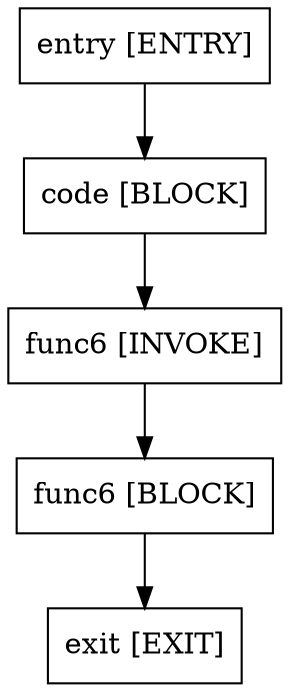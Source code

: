 digraph main{
"entry [ENTRY]"[shape=box];
"code [BLOCK]"[shape=box];
"func6 [INVOKE]"[shape=box];
"func6 [BLOCK]"[shape=box];
"exit [EXIT]"[shape=box];
"entry [ENTRY]"->"code [BLOCK]";
"code [BLOCK]"->"func6 [INVOKE]";
"func6 [INVOKE]"->"func6 [BLOCK]";
"func6 [BLOCK]"->"exit [EXIT]";

}
